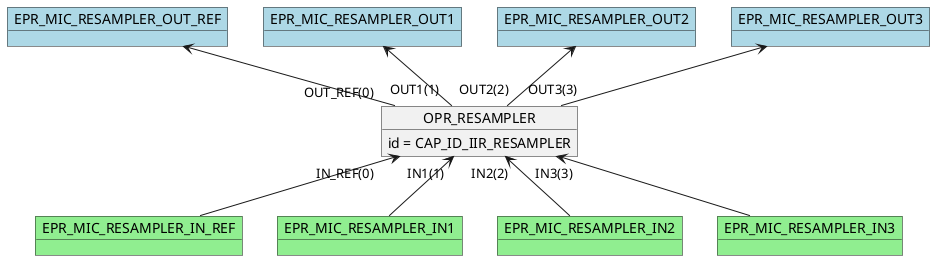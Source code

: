 @startuml

    object OPR_RESAMPLER
    OPR_RESAMPLER : id = CAP_ID_IIR_RESAMPLER
    object EPR_MIC_RESAMPLER_IN_REF #lightgreen
    OPR_RESAMPLER "IN_REF(0)" <-- EPR_MIC_RESAMPLER_IN_REF
    object EPR_MIC_RESAMPLER_IN1 #lightgreen
    OPR_RESAMPLER "IN1(1)" <-- EPR_MIC_RESAMPLER_IN1
    object EPR_MIC_RESAMPLER_IN2 #lightgreen
    OPR_RESAMPLER "IN2(2)" <-- EPR_MIC_RESAMPLER_IN2
    object EPR_MIC_RESAMPLER_IN3 #lightgreen
    OPR_RESAMPLER "IN3(3)" <-- EPR_MIC_RESAMPLER_IN3
    object EPR_MIC_RESAMPLER_OUT_REF #lightblue
    EPR_MIC_RESAMPLER_OUT_REF <-- "OUT_REF(0)" OPR_RESAMPLER
    object EPR_MIC_RESAMPLER_OUT1 #lightblue
    EPR_MIC_RESAMPLER_OUT1 <-- "OUT1(1)" OPR_RESAMPLER
    object EPR_MIC_RESAMPLER_OUT2 #lightblue
    EPR_MIC_RESAMPLER_OUT2 <-- "OUT2(2)" OPR_RESAMPLER
    object EPR_MIC_RESAMPLER_OUT3 #lightblue
    EPR_MIC_RESAMPLER_OUT3 <-- "OUT3(3)" OPR_RESAMPLER
@enduml
